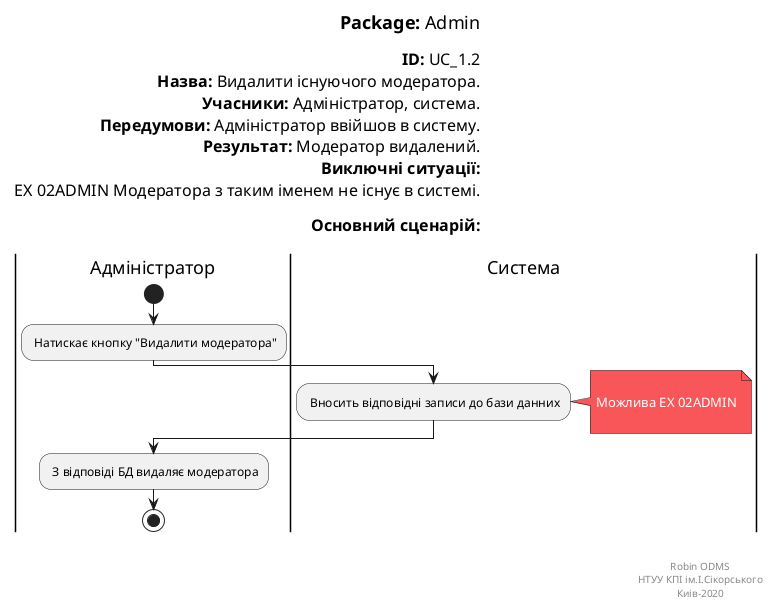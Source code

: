 @startuml
skinparam ArchimateBackgroundColor #ffffff
skinparam	shadowing false
skinparam Note {
	BackgroundColor #f85658
	FontColor #ffffff
}

left header
<font color=000 size=18><b>Package:</b> Admin

<font color=000 size=16><b>ID:</b> UC_1.2
<font color=000 size=16><b>Назва:</b> Видалити існуючого модератора.
<font color=000 size=16><b>Учасники:</b> Адміністратор, система.
<font color=000 size=16><b>Передумови:</b> Адміністратор ввійшов в систему.
<font color=000 size=16><b>Результат:</b> Модератор видалений.
<font color=000 size=16><b>Виключні ситуації:</b>
<font color=000 size=16> EX 02ADMIN Модератора з таким іменем не існує в системі.

<font color=000 size=16><b>Основний сценарій:</b>

end header

|Адміністратор|
start
: Натискає кнопку "Видалити модератора";

|Система|

: Вносить відповідні записи до бази данних;

note right

	Можлива EX 02ADMIN

end note

|Адміністратор|

: З відповіді БД видаляє модератора;

stop;

right footer


Robin ODMS
НТУУ КПІ ім.І.Сікорського
Киів-2020
end footer
@enduml

